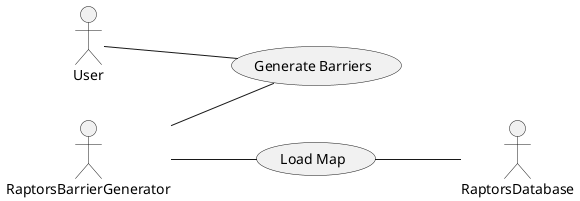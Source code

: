 @startuml
left to right direction

RaptorsBarrierGenerator as RaptorsBarrierGenerator
User -- (Generate Barriers)

RaptorsBarrierGenerator -- (Generate Barriers)
RaptorsBarrierGenerator -- (Load Map)
(Load Map) -- RaptorsDatabase
@enduml